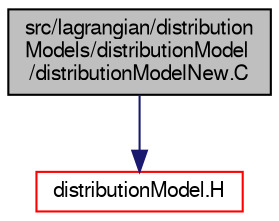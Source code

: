 digraph "src/lagrangian/distributionModels/distributionModel/distributionModelNew.C"
{
  bgcolor="transparent";
  edge [fontname="FreeSans",fontsize="10",labelfontname="FreeSans",labelfontsize="10"];
  node [fontname="FreeSans",fontsize="10",shape=record];
  Node1 [label="src/lagrangian/distribution\lModels/distributionModel\l/distributionModelNew.C",height=0.2,width=0.4,color="black", fillcolor="grey75", style="filled" fontcolor="black"];
  Node1 -> Node2 [color="midnightblue",fontsize="10",style="solid",fontname="FreeSans"];
  Node2 [label="distributionModel.H",height=0.2,width=0.4,color="red",URL="$a05930.html"];
}
